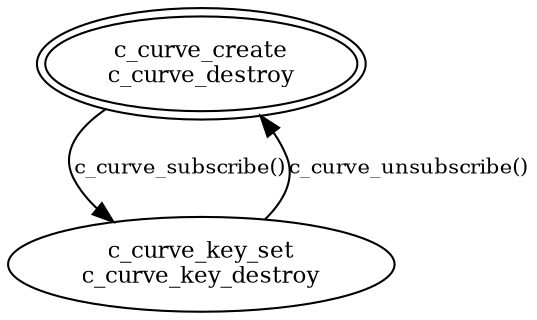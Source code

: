 /*
** Curve subscription graph.
*/

digraph subscription {
	node [label="\N", shape="ellipse", fontsize="11"];
	edge [fontsize="10"];

	curve -> acurve [label="c_curve_subscribe()"];
	acurve -> curve [label="c_curve_unsubscribe()"];

	acurve [label="c_curve_key_set\nc_curve_key_destroy"];

	curve [peripheries="2", label="c_curve_create\nc_curve_destroy"];
}
